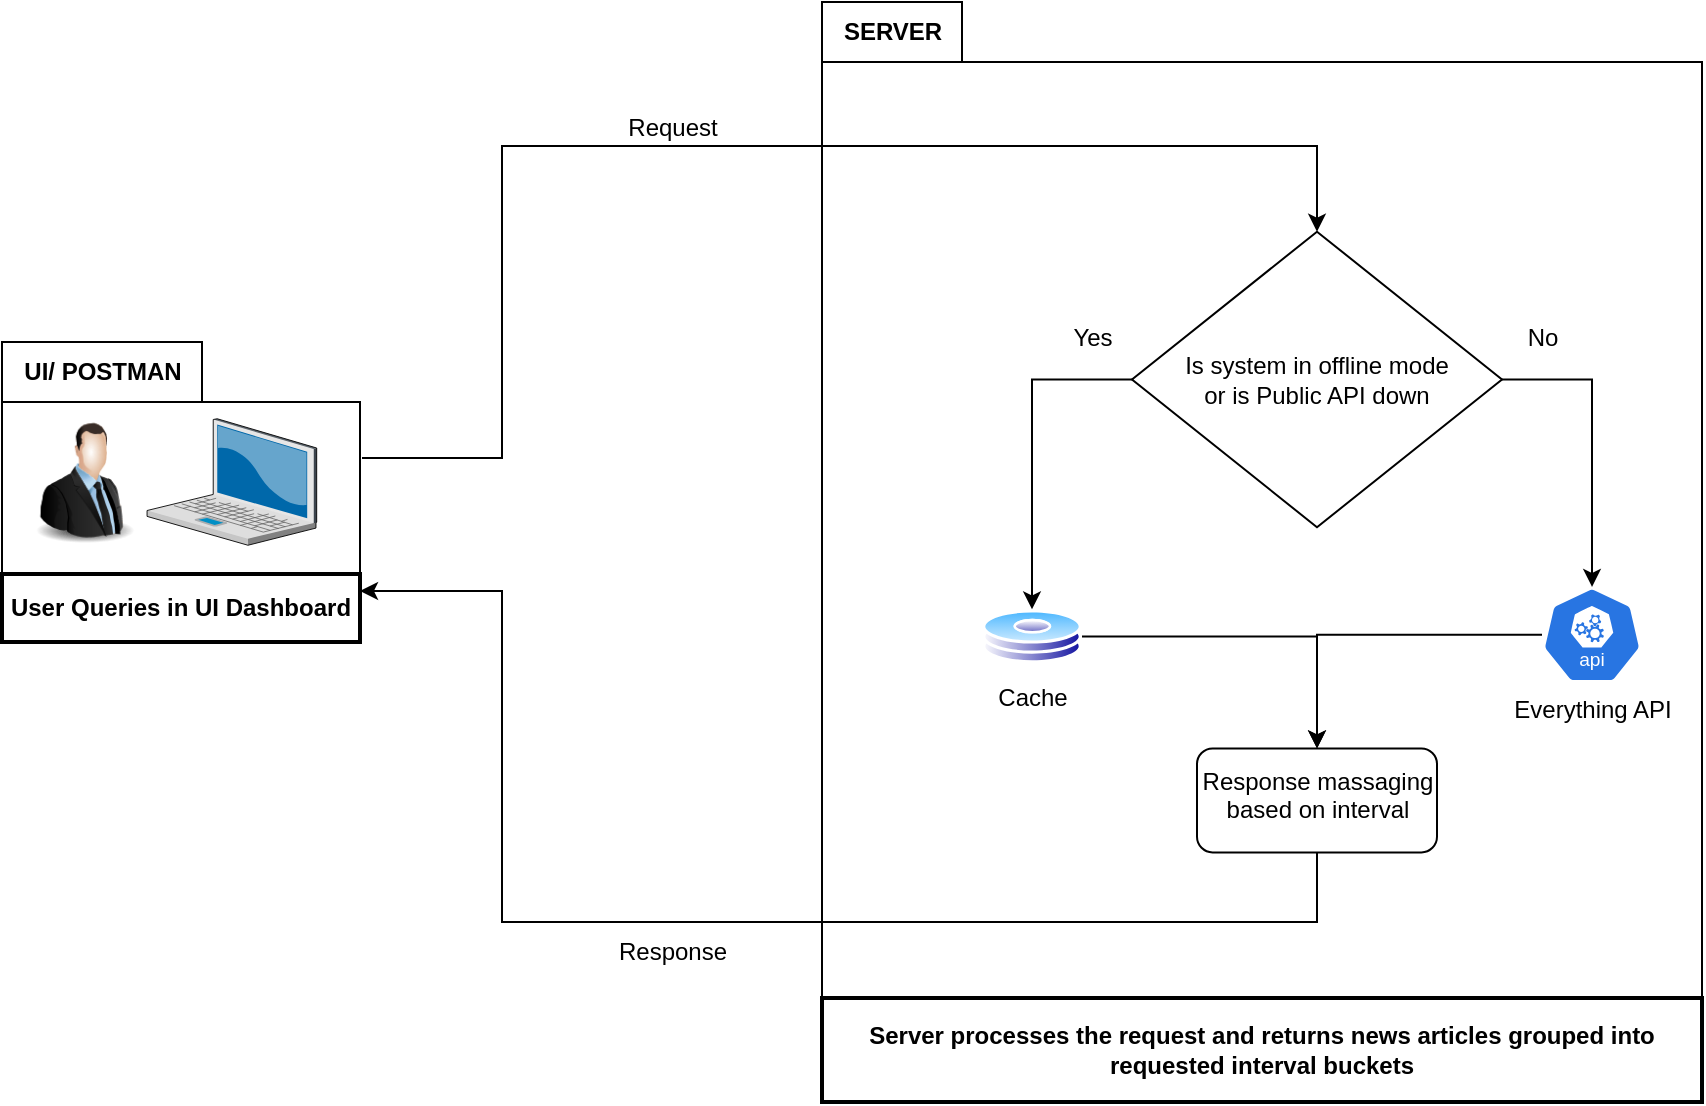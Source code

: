 <mxfile version="24.5.4" type="device">
  <diagram name="Page-1" id="Rimp2zpISgOTOLZ1Iv0c">
    <mxGraphModel dx="1183" dy="1790" grid="1" gridSize="10" guides="1" tooltips="1" connect="1" arrows="1" fold="1" page="1" pageScale="1" pageWidth="850" pageHeight="1100" math="0" shadow="0">
      <root>
        <mxCell id="0" />
        <mxCell id="1" parent="0" />
        <mxCell id="grNF4WicxqC2OC6nEpBV-14" value="" style="group;strokeColor=default;" vertex="1" connectable="0" parent="1">
          <mxGeometry x="240" y="-780" width="179" height="120" as="geometry" />
        </mxCell>
        <mxCell id="2" value="User Queries in UI Dashboard" style="whiteSpace=wrap;strokeWidth=2;fontStyle=1" parent="grNF4WicxqC2OC6nEpBV-14" vertex="1">
          <mxGeometry y="86" width="179" height="34" as="geometry" />
        </mxCell>
        <mxCell id="grNF4WicxqC2OC6nEpBV-12" value="" style="image;html=1;image=img/lib/clip_art/people/Suit_Man_128x128.png" vertex="1" parent="grNF4WicxqC2OC6nEpBV-14">
          <mxGeometry x="10.0" width="62.533" height="80" as="geometry" />
        </mxCell>
        <mxCell id="grNF4WicxqC2OC6nEpBV-15" value="" style="verticalLabelPosition=bottom;sketch=0;aspect=fixed;html=1;verticalAlign=top;strokeColor=none;align=center;outlineConnect=0;shape=mxgraph.citrix.laptop_2;" vertex="1" parent="grNF4WicxqC2OC6nEpBV-14">
          <mxGeometry x="72.53" y="8.38" width="84.82" height="63.25" as="geometry" />
        </mxCell>
        <mxCell id="grNF4WicxqC2OC6nEpBV-39" style="edgeStyle=orthogonalEdgeStyle;rounded=0;orthogonalLoop=1;jettySize=auto;html=1;entryX=1;entryY=0.25;entryDx=0;entryDy=0;exitX=0.5;exitY=1;exitDx=0;exitDy=0;" edge="1" parent="1" source="grNF4WicxqC2OC6nEpBV-32" target="2">
          <mxGeometry relative="1" as="geometry">
            <Array as="points">
              <mxPoint x="898" y="-520" />
              <mxPoint x="490" y="-520" />
              <mxPoint x="490" y="-685" />
            </Array>
          </mxGeometry>
        </mxCell>
        <mxCell id="grNF4WicxqC2OC6nEpBV-41" value="&lt;div&gt;Request&lt;/div&gt;" style="text;html=1;align=center;verticalAlign=middle;resizable=0;points=[];autosize=1;strokeColor=none;fillColor=none;" vertex="1" parent="1">
          <mxGeometry x="540" y="-932" width="70" height="30" as="geometry" />
        </mxCell>
        <mxCell id="grNF4WicxqC2OC6nEpBV-42" value="&lt;div&gt;Response&lt;/div&gt;" style="text;html=1;align=center;verticalAlign=middle;resizable=0;points=[];autosize=1;strokeColor=none;fillColor=none;" vertex="1" parent="1">
          <mxGeometry x="535" y="-520" width="80" height="30" as="geometry" />
        </mxCell>
        <mxCell id="grNF4WicxqC2OC6nEpBV-43" value="UI/ POSTMAN" style="text;html=1;align=center;verticalAlign=middle;resizable=0;points=[];autosize=1;strokeColor=default;fillColor=none;fontStyle=1" vertex="1" parent="1">
          <mxGeometry x="240" y="-810" width="100" height="30" as="geometry" />
        </mxCell>
        <mxCell id="grNF4WicxqC2OC6nEpBV-45" value="" style="group" vertex="1" connectable="0" parent="1">
          <mxGeometry x="650" y="-980" width="440" height="550" as="geometry" />
        </mxCell>
        <mxCell id="grNF4WicxqC2OC6nEpBV-18" value="" style="group;strokeColor=default;" vertex="1" connectable="0" parent="grNF4WicxqC2OC6nEpBV-45">
          <mxGeometry y="30" width="440" height="520" as="geometry" />
        </mxCell>
        <mxCell id="grNF4WicxqC2OC6nEpBV-17" value="Server processes the request and returns news articles grouped into requested interval buckets" style="whiteSpace=wrap;strokeWidth=2;fontStyle=1" vertex="1" parent="grNF4WicxqC2OC6nEpBV-18">
          <mxGeometry y="468" width="440" height="52" as="geometry" />
        </mxCell>
        <mxCell id="grNF4WicxqC2OC6nEpBV-22" value="Cache" style="image;aspect=fixed;perimeter=ellipsePerimeter;html=1;align=center;shadow=0;dashed=0;spacingTop=3;image=img/lib/active_directory/hard_disk.svg;" vertex="1" parent="grNF4WicxqC2OC6nEpBV-18">
          <mxGeometry x="80" y="273.684" width="50" height="27" as="geometry" />
        </mxCell>
        <mxCell id="grNF4WicxqC2OC6nEpBV-27" style="edgeStyle=orthogonalEdgeStyle;rounded=0;orthogonalLoop=1;jettySize=auto;html=1;entryX=0.5;entryY=0;entryDx=0;entryDy=0;" edge="1" parent="grNF4WicxqC2OC6nEpBV-18" source="grNF4WicxqC2OC6nEpBV-25" target="grNF4WicxqC2OC6nEpBV-22">
          <mxGeometry relative="1" as="geometry" />
        </mxCell>
        <mxCell id="grNF4WicxqC2OC6nEpBV-38" style="edgeStyle=orthogonalEdgeStyle;rounded=0;orthogonalLoop=1;jettySize=auto;html=1;startArrow=classic;startFill=1;endArrow=none;endFill=0;" edge="1" parent="grNF4WicxqC2OC6nEpBV-18" source="grNF4WicxqC2OC6nEpBV-25">
          <mxGeometry relative="1" as="geometry">
            <mxPoint x="-230" y="198" as="targetPoint" />
            <Array as="points">
              <mxPoint x="248" y="42" />
              <mxPoint x="-160" y="42" />
              <mxPoint x="-160" y="198" />
            </Array>
          </mxGeometry>
        </mxCell>
        <mxCell id="grNF4WicxqC2OC6nEpBV-25" value="Is system in offline mode&lt;br&gt;or is Public API down" style="rhombus;whiteSpace=wrap;html=1;" vertex="1" parent="grNF4WicxqC2OC6nEpBV-18">
          <mxGeometry x="155" y="84.842" width="185" height="147.789" as="geometry" />
        </mxCell>
        <mxCell id="grNF4WicxqC2OC6nEpBV-28" value="Yes" style="text;html=1;align=center;verticalAlign=middle;resizable=0;points=[];autosize=1;strokeColor=none;fillColor=none;" vertex="1" parent="grNF4WicxqC2OC6nEpBV-18">
          <mxGeometry x="115" y="123.158" width="40" height="30" as="geometry" />
        </mxCell>
        <mxCell id="grNF4WicxqC2OC6nEpBV-35" style="edgeStyle=orthogonalEdgeStyle;rounded=0;orthogonalLoop=1;jettySize=auto;html=1;entryX=0.5;entryY=0;entryDx=0;entryDy=0;" edge="1" parent="grNF4WicxqC2OC6nEpBV-18" source="grNF4WicxqC2OC6nEpBV-29" target="grNF4WicxqC2OC6nEpBV-32">
          <mxGeometry relative="1" as="geometry" />
        </mxCell>
        <mxCell id="grNF4WicxqC2OC6nEpBV-29" value="&lt;div&gt;Everything API&lt;/div&gt;&lt;div&gt;&lt;br&gt;&lt;/div&gt;" style="aspect=fixed;sketch=0;html=1;dashed=0;whitespace=wrap;verticalLabelPosition=bottom;verticalAlign=top;fillColor=#2875E2;strokeColor=#ffffff;points=[[0.005,0.63,0],[0.1,0.2,0],[0.9,0.2,0],[0.5,0,0],[0.995,0.63,0],[0.72,0.99,0],[0.5,1,0],[0.28,0.99,0]];shape=mxgraph.kubernetes.icon2;kubernetesLabel=1;prIcon=api" vertex="1" parent="grNF4WicxqC2OC6nEpBV-18">
          <mxGeometry x="360" y="262.436" width="50" height="48" as="geometry" />
        </mxCell>
        <mxCell id="grNF4WicxqC2OC6nEpBV-30" style="edgeStyle=orthogonalEdgeStyle;rounded=0;orthogonalLoop=1;jettySize=auto;html=1;entryX=0.5;entryY=0;entryDx=0;entryDy=0;entryPerimeter=0;" edge="1" parent="grNF4WicxqC2OC6nEpBV-18" source="grNF4WicxqC2OC6nEpBV-25" target="grNF4WicxqC2OC6nEpBV-29">
          <mxGeometry relative="1" as="geometry" />
        </mxCell>
        <mxCell id="grNF4WicxqC2OC6nEpBV-32" value="Response massaging based on interval" style="rounded=1;whiteSpace=wrap;html=1;verticalAlign=top;labelBackgroundColor=default;shadow=0;dashed=0;spacingTop=3;" vertex="1" parent="grNF4WicxqC2OC6nEpBV-18">
          <mxGeometry x="187.5" y="343.2" width="120" height="52" as="geometry" />
        </mxCell>
        <mxCell id="grNF4WicxqC2OC6nEpBV-33" value="" style="edgeStyle=orthogonalEdgeStyle;rounded=0;orthogonalLoop=1;jettySize=auto;html=1;" edge="1" parent="grNF4WicxqC2OC6nEpBV-18" source="grNF4WicxqC2OC6nEpBV-22" target="grNF4WicxqC2OC6nEpBV-32">
          <mxGeometry relative="1" as="geometry" />
        </mxCell>
        <mxCell id="grNF4WicxqC2OC6nEpBV-40" value="No" style="text;html=1;align=center;verticalAlign=middle;resizable=0;points=[];autosize=1;strokeColor=none;fillColor=none;" vertex="1" parent="grNF4WicxqC2OC6nEpBV-18">
          <mxGeometry x="340" y="123.157" width="40" height="30" as="geometry" />
        </mxCell>
        <mxCell id="grNF4WicxqC2OC6nEpBV-44" value="&lt;div&gt;SERVER&lt;/div&gt;" style="text;html=1;align=center;verticalAlign=middle;resizable=0;points=[];autosize=1;strokeColor=default;fillColor=none;fontStyle=1" vertex="1" parent="grNF4WicxqC2OC6nEpBV-45">
          <mxGeometry width="70" height="30" as="geometry" />
        </mxCell>
      </root>
    </mxGraphModel>
  </diagram>
</mxfile>
